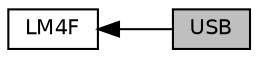 digraph "USB"
{
  edge [fontname="Helvetica",fontsize="10",labelfontname="Helvetica",labelfontsize="10"];
  node [fontname="Helvetica",fontsize="10",shape=record];
  rankdir=LR;
  Node1 [label="LM4F",height=0.2,width=0.4,color="black", fillcolor="white", style="filled",URL="$group__LM4Fxx.html",tooltip="Libraries for TI Stellaris LM4F series. "];
  Node0 [label="USB",height=0.2,width=0.4,color="black", fillcolor="grey75", style="filled", fontcolor="black"];
  Node1->Node0 [shape=plaintext, dir="back", style="solid"];
}
